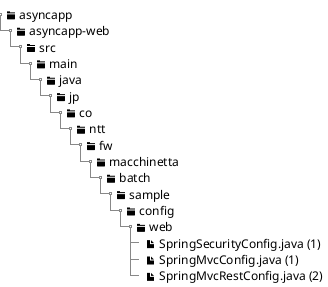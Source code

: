 @startsalt
{
{T
<&folder> asyncapp
+ <&folder> asyncapp-web
++ <&folder> src
+++ <&folder> main
++++ <&folder> java
+++++ <&folder> jp
++++++ <&folder> co
+++++++ <&folder> ntt
++++++++ <&folder> fw
+++++++++ <&folder> macchinetta
++++++++++ <&folder> batch
+++++++++++ <&folder> sample
++++++++++++ <&folder> config
+++++++++++++ <&folder> web
++++++++++++++ <&file> SpringSecurityConfig.java (1)
++++++++++++++ <&file> SpringMvcConfig.java (1)
++++++++++++++ <&file> SpringMvcRestConfig.java (2)
}
}
@endsalt
